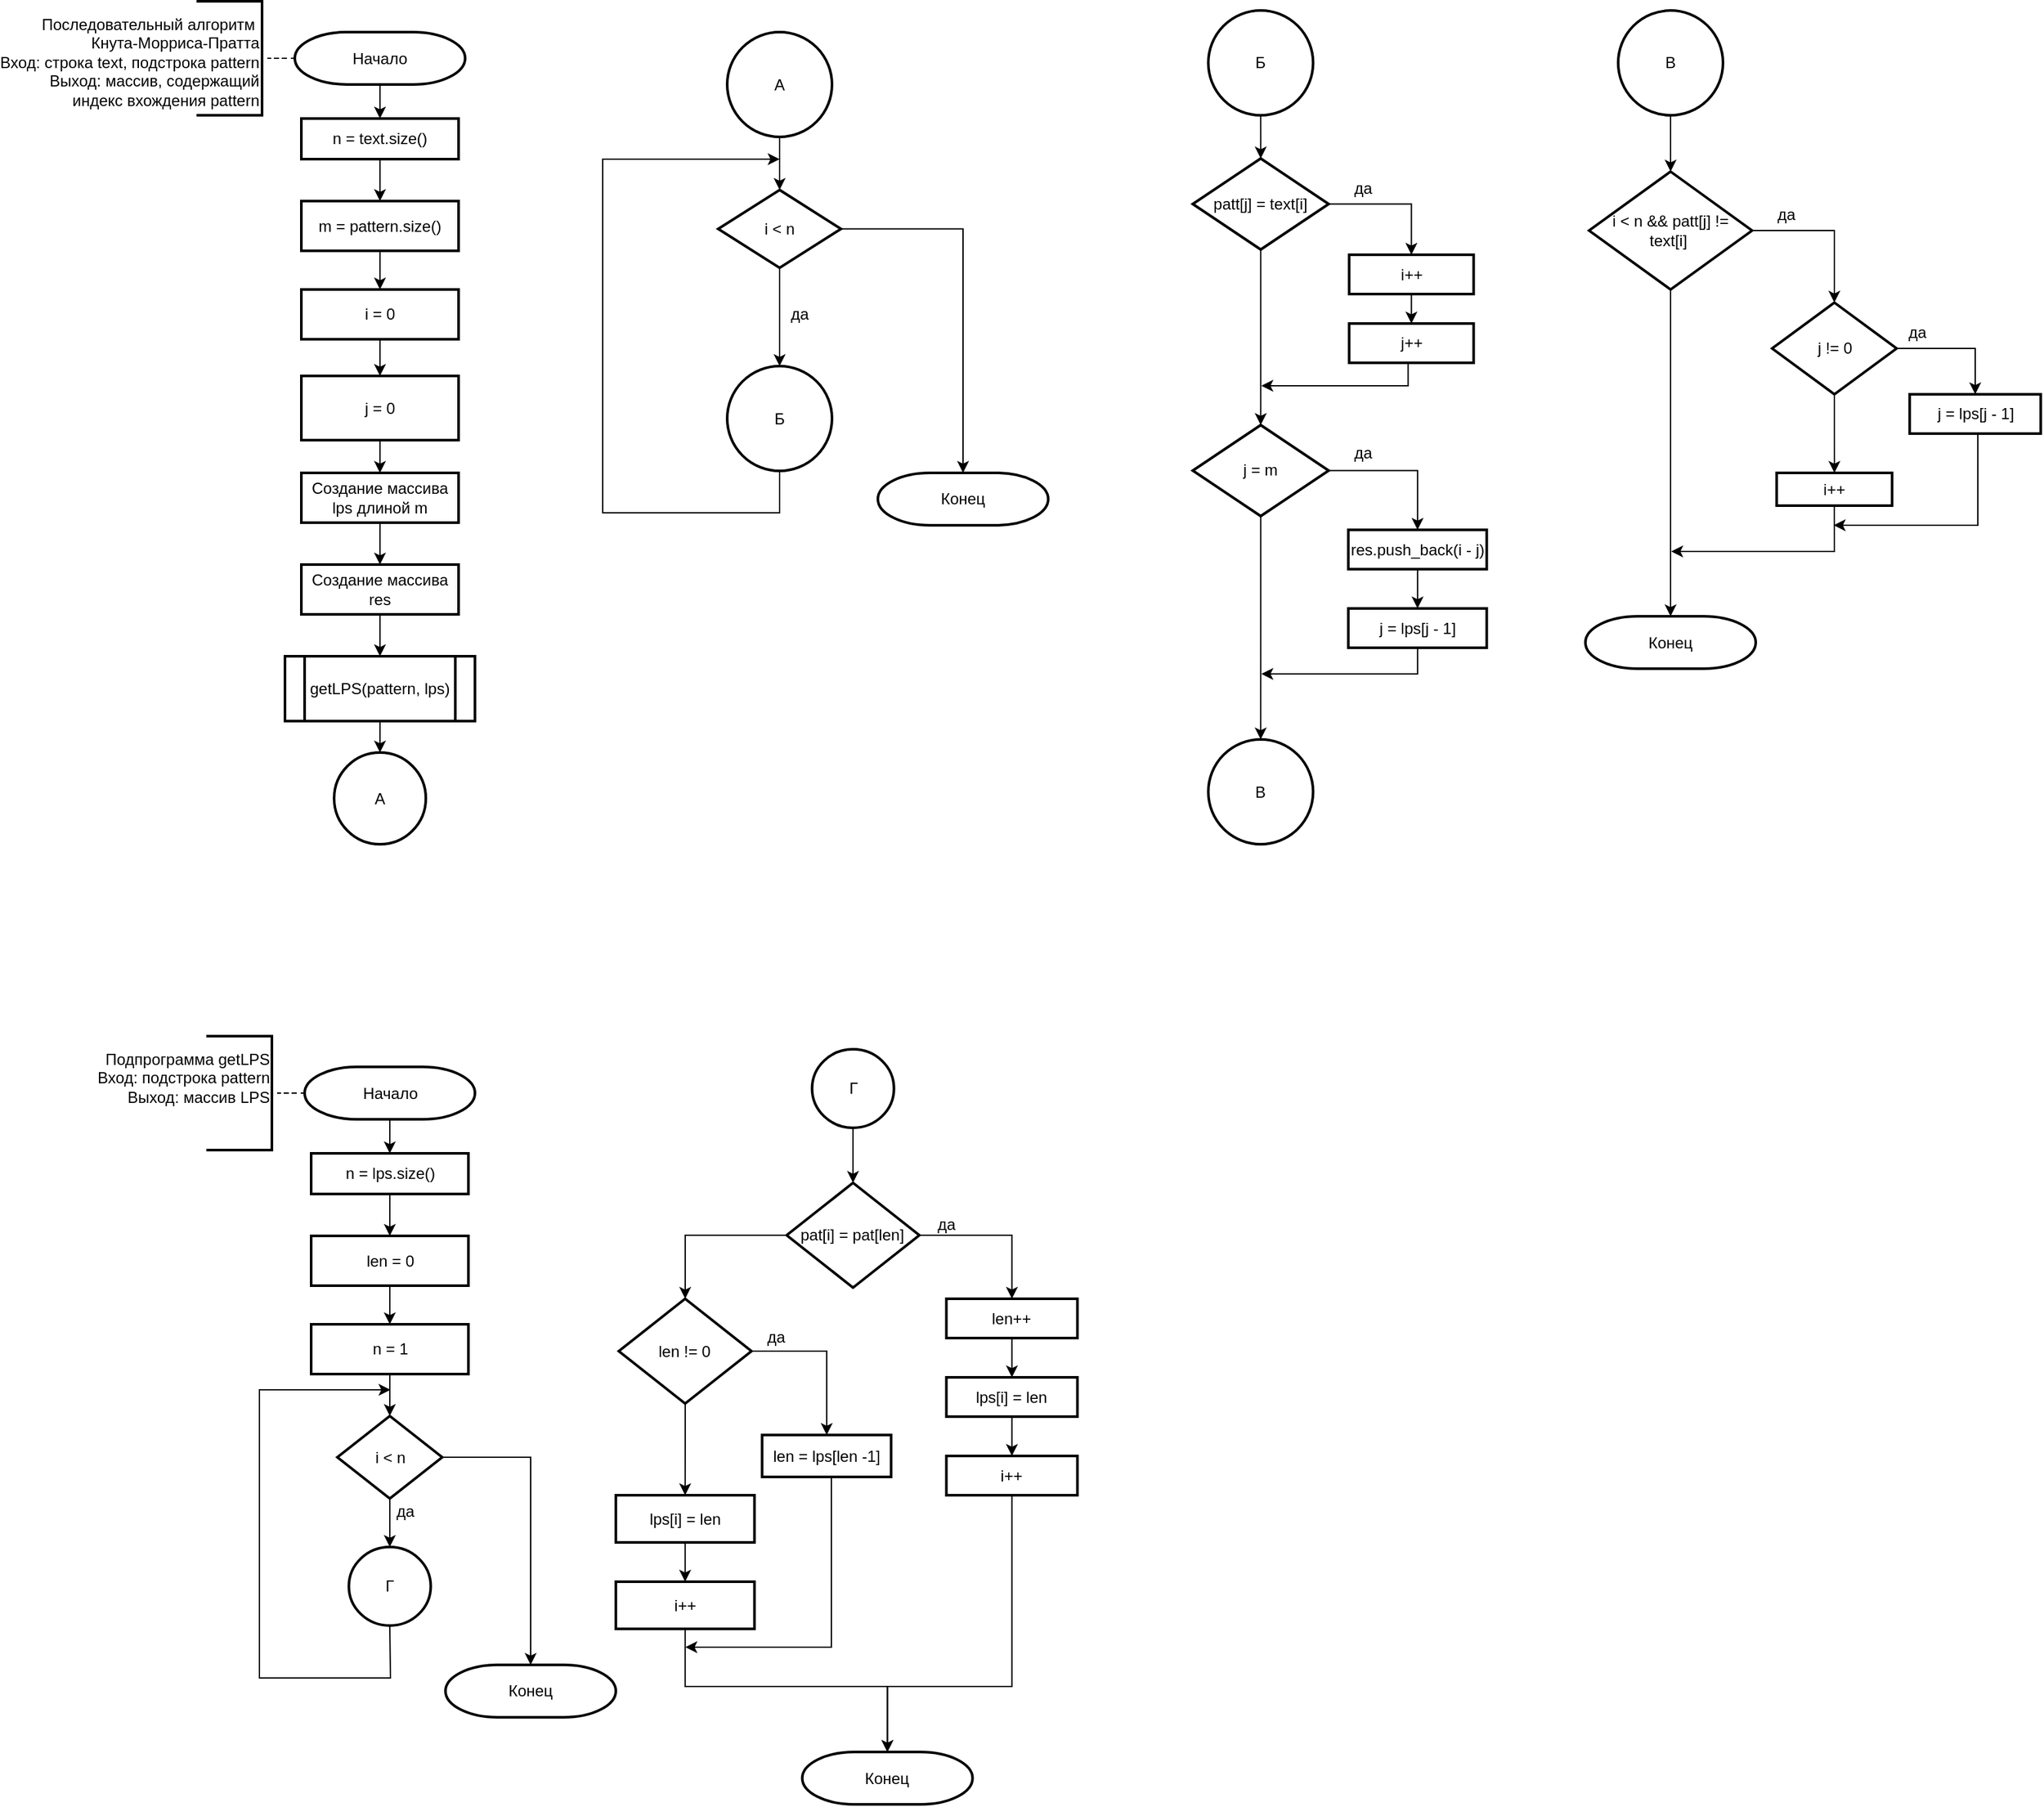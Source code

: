 <mxfile version="22.1.3" type="device" pages="2">
  <diagram name="последовательно" id="gHcLIb9Fl4VCIha9qU1x">
    <mxGraphModel dx="1179" dy="658" grid="1" gridSize="10" guides="1" tooltips="1" connect="1" arrows="1" fold="1" page="1" pageScale="1" pageWidth="4681" pageHeight="3300" math="0" shadow="0">
      <root>
        <mxCell id="0" />
        <mxCell id="1" parent="0" />
        <mxCell id="TSfXOMH-trx1GUIVZ2_e-1" style="edgeStyle=orthogonalEdgeStyle;rounded=0;orthogonalLoop=1;jettySize=auto;html=1;exitX=0;exitY=0.5;exitDx=0;exitDy=0;exitPerimeter=0;dashed=1;endArrow=none;endFill=0;" parent="1" source="TSfXOMH-trx1GUIVZ2_e-3" target="TSfXOMH-trx1GUIVZ2_e-6" edge="1">
          <mxGeometry relative="1" as="geometry" />
        </mxCell>
        <mxCell id="TSfXOMH-trx1GUIVZ2_e-2" style="edgeStyle=orthogonalEdgeStyle;rounded=0;orthogonalLoop=1;jettySize=auto;html=1;exitX=0.5;exitY=1;exitDx=0;exitDy=0;exitPerimeter=0;entryX=0.5;entryY=0;entryDx=0;entryDy=0;endArrow=classic;endFill=1;" parent="1" source="TSfXOMH-trx1GUIVZ2_e-3" target="TSfXOMH-trx1GUIVZ2_e-5" edge="1">
          <mxGeometry relative="1" as="geometry" />
        </mxCell>
        <mxCell id="TSfXOMH-trx1GUIVZ2_e-3" value="Начало" style="strokeWidth=2;html=1;shape=mxgraph.flowchart.terminator;whiteSpace=wrap;" parent="1" vertex="1">
          <mxGeometry x="365" y="233.5" width="130" height="40" as="geometry" />
        </mxCell>
        <mxCell id="TSfXOMH-trx1GUIVZ2_e-4" style="edgeStyle=orthogonalEdgeStyle;rounded=0;orthogonalLoop=1;jettySize=auto;html=1;" parent="1" source="TSfXOMH-trx1GUIVZ2_e-5" target="TSfXOMH-trx1GUIVZ2_e-27" edge="1">
          <mxGeometry relative="1" as="geometry" />
        </mxCell>
        <mxCell id="TSfXOMH-trx1GUIVZ2_e-5" value="n = text.size()" style="rounded=0;whiteSpace=wrap;html=1;strokeWidth=2;" parent="1" vertex="1">
          <mxGeometry x="370" y="299.5" width="120" height="31" as="geometry" />
        </mxCell>
        <mxCell id="TSfXOMH-trx1GUIVZ2_e-6" value="&lt;div style=&quot;text-align: right&quot;&gt;&lt;br&gt;&lt;/div&gt;" style="strokeWidth=2;html=1;shape=mxgraph.flowchart.annotation_1;align=left;pointerEvents=1;rotation=-180;" parent="1" vertex="1">
          <mxGeometry x="290" y="210" width="50" height="87" as="geometry" />
        </mxCell>
        <mxCell id="TSfXOMH-trx1GUIVZ2_e-7" value="&lt;div style=&quot;color: rgb(0, 0, 0); font-family: helvetica; font-size: 12px; font-style: normal; font-weight: 400; letter-spacing: normal; text-indent: 0px; text-transform: none; word-spacing: 0px;&quot;&gt;Последовательный алгоритм&amp;nbsp;&lt;/div&gt;&lt;div style=&quot;text-indent: 0px;&quot;&gt;&lt;font face=&quot;helvetica&quot;&gt;Кнута-Морриса-Пратта&lt;/font&gt;&lt;br&gt;&lt;/div&gt;&lt;div style=&quot;color: rgb(0, 0, 0); font-family: helvetica; font-size: 12px; font-style: normal; font-weight: 400; letter-spacing: normal; text-indent: 0px; text-transform: none; word-spacing: 0px;&quot;&gt;Вход: строка text, подстрока pattern&lt;/div&gt;&lt;div style=&quot;color: rgb(0, 0, 0); font-family: helvetica; font-size: 12px; font-style: normal; font-weight: 400; letter-spacing: normal; text-indent: 0px; text-transform: none; word-spacing: 0px;&quot;&gt;Выход: массив, содержащий индекс вхождения pattern&lt;/div&gt;" style="text;whiteSpace=wrap;html=1;align=right;" parent="1" vertex="1">
          <mxGeometry x="140" y="213.5" width="200" height="60" as="geometry" />
        </mxCell>
        <mxCell id="TSfXOMH-trx1GUIVZ2_e-8" value="" style="edgeStyle=orthogonalEdgeStyle;rounded=0;orthogonalLoop=1;jettySize=auto;html=1;entryX=0.5;entryY=0;entryDx=0;entryDy=0;" parent="1" source="TSfXOMH-trx1GUIVZ2_e-9" target="TSfXOMH-trx1GUIVZ2_e-33" edge="1">
          <mxGeometry relative="1" as="geometry">
            <mxPoint x="430" y="580.5" as="targetPoint" />
          </mxGeometry>
        </mxCell>
        <mxCell id="TSfXOMH-trx1GUIVZ2_e-9" value="j = 0" style="whiteSpace=wrap;html=1;rounded=0;strokeWidth=2;" parent="1" vertex="1">
          <mxGeometry x="370" y="496" width="120" height="49" as="geometry" />
        </mxCell>
        <mxCell id="TSfXOMH-trx1GUIVZ2_e-36" style="edgeStyle=orthogonalEdgeStyle;rounded=0;orthogonalLoop=1;jettySize=auto;html=1;entryX=0.5;entryY=0;entryDx=0;entryDy=0;" parent="1" source="TSfXOMH-trx1GUIVZ2_e-12" target="TSfXOMH-trx1GUIVZ2_e-35" edge="1">
          <mxGeometry relative="1" as="geometry" />
        </mxCell>
        <mxCell id="TSfXOMH-trx1GUIVZ2_e-12" value="A" style="ellipse;whiteSpace=wrap;html=1;rounded=0;strokeWidth=2;" parent="1" vertex="1">
          <mxGeometry x="695" y="233.5" width="80" height="80" as="geometry" />
        </mxCell>
        <mxCell id="TSfXOMH-trx1GUIVZ2_e-26" value="" style="edgeStyle=orthogonalEdgeStyle;rounded=0;orthogonalLoop=1;jettySize=auto;html=1;" parent="1" source="TSfXOMH-trx1GUIVZ2_e-27" target="TSfXOMH-trx1GUIVZ2_e-29" edge="1">
          <mxGeometry relative="1" as="geometry" />
        </mxCell>
        <mxCell id="TSfXOMH-trx1GUIVZ2_e-27" value="m = pattern.size()" style="whiteSpace=wrap;html=1;rounded=0;strokeWidth=2;" parent="1" vertex="1">
          <mxGeometry x="370" y="362.5" width="120" height="38" as="geometry" />
        </mxCell>
        <mxCell id="TSfXOMH-trx1GUIVZ2_e-28" style="edgeStyle=orthogonalEdgeStyle;rounded=0;orthogonalLoop=1;jettySize=auto;html=1;entryX=0.5;entryY=0;entryDx=0;entryDy=0;" parent="1" source="TSfXOMH-trx1GUIVZ2_e-29" target="TSfXOMH-trx1GUIVZ2_e-9" edge="1">
          <mxGeometry relative="1" as="geometry" />
        </mxCell>
        <mxCell id="TSfXOMH-trx1GUIVZ2_e-29" value="i = 0" style="whiteSpace=wrap;html=1;rounded=0;strokeWidth=2;" parent="1" vertex="1">
          <mxGeometry x="370" y="430" width="120" height="38" as="geometry" />
        </mxCell>
        <mxCell id="TSfXOMH-trx1GUIVZ2_e-63" style="edgeStyle=orthogonalEdgeStyle;rounded=0;orthogonalLoop=1;jettySize=auto;html=1;entryX=0.5;entryY=0;entryDx=0;entryDy=0;" parent="1" source="TSfXOMH-trx1GUIVZ2_e-33" target="TSfXOMH-trx1GUIVZ2_e-61" edge="1">
          <mxGeometry relative="1" as="geometry" />
        </mxCell>
        <mxCell id="TSfXOMH-trx1GUIVZ2_e-33" value="Создание массива lps длиной m" style="whiteSpace=wrap;html=1;rounded=0;strokeWidth=2;" parent="1" vertex="1">
          <mxGeometry x="370" y="570" width="120" height="38" as="geometry" />
        </mxCell>
        <mxCell id="TSfXOMH-trx1GUIVZ2_e-98" value="" style="edgeStyle=orthogonalEdgeStyle;rounded=0;orthogonalLoop=1;jettySize=auto;html=1;" parent="1" source="TSfXOMH-trx1GUIVZ2_e-34" target="TSfXOMH-trx1GUIVZ2_e-97" edge="1">
          <mxGeometry relative="1" as="geometry" />
        </mxCell>
        <mxCell id="TSfXOMH-trx1GUIVZ2_e-34" value="getLPS(pattern, lps)" style="shape=process;whiteSpace=wrap;html=1;backgroundOutline=1;strokeWidth=2;" parent="1" vertex="1">
          <mxGeometry x="357.5" y="710" width="145" height="49.5" as="geometry" />
        </mxCell>
        <mxCell id="TSfXOMH-trx1GUIVZ2_e-100" style="edgeStyle=orthogonalEdgeStyle;rounded=0;orthogonalLoop=1;jettySize=auto;html=1;entryX=0.5;entryY=0;entryDx=0;entryDy=0;" parent="1" source="TSfXOMH-trx1GUIVZ2_e-35" target="TSfXOMH-trx1GUIVZ2_e-99" edge="1">
          <mxGeometry relative="1" as="geometry" />
        </mxCell>
        <mxCell id="TSfXOMH-trx1GUIVZ2_e-35" value="i &amp;lt; n" style="rhombus;whiteSpace=wrap;html=1;strokeWidth=2;" parent="1" vertex="1">
          <mxGeometry x="688.13" y="354" width="93.75" height="59.5" as="geometry" />
        </mxCell>
        <mxCell id="TSfXOMH-trx1GUIVZ2_e-62" style="edgeStyle=orthogonalEdgeStyle;rounded=0;orthogonalLoop=1;jettySize=auto;html=1;entryX=0.5;entryY=0;entryDx=0;entryDy=0;" parent="1" source="TSfXOMH-trx1GUIVZ2_e-61" target="TSfXOMH-trx1GUIVZ2_e-34" edge="1">
          <mxGeometry relative="1" as="geometry" />
        </mxCell>
        <mxCell id="TSfXOMH-trx1GUIVZ2_e-61" value="Создание массива res" style="whiteSpace=wrap;html=1;rounded=0;strokeWidth=2;" parent="1" vertex="1">
          <mxGeometry x="370" y="640" width="120" height="38" as="geometry" />
        </mxCell>
        <mxCell id="TSfXOMH-trx1GUIVZ2_e-68" value="Конец" style="strokeWidth=2;html=1;shape=mxgraph.flowchart.terminator;whiteSpace=wrap;" parent="1" vertex="1">
          <mxGeometry x="810.0" y="570" width="130" height="40" as="geometry" />
        </mxCell>
        <mxCell id="TSfXOMH-trx1GUIVZ2_e-73" value="" style="edgeStyle=orthogonalEdgeStyle;rounded=0;orthogonalLoop=1;jettySize=auto;html=1;" parent="1" source="TSfXOMH-trx1GUIVZ2_e-75" target="TSfXOMH-trx1GUIVZ2_e-77" edge="1">
          <mxGeometry relative="1" as="geometry" />
        </mxCell>
        <mxCell id="TSfXOMH-trx1GUIVZ2_e-74" value="" style="edgeStyle=orthogonalEdgeStyle;rounded=0;orthogonalLoop=1;jettySize=auto;html=1;" parent="1" source="TSfXOMH-trx1GUIVZ2_e-75" target="TSfXOMH-trx1GUIVZ2_e-82" edge="1">
          <mxGeometry relative="1" as="geometry" />
        </mxCell>
        <mxCell id="TSfXOMH-trx1GUIVZ2_e-75" value="patt[j] = text[i]" style="rhombus;whiteSpace=wrap;html=1;strokeWidth=2;" parent="1" vertex="1">
          <mxGeometry x="1050.32" y="330" width="103.75" height="69.5" as="geometry" />
        </mxCell>
        <mxCell id="TSfXOMH-trx1GUIVZ2_e-76" value="" style="edgeStyle=orthogonalEdgeStyle;rounded=0;orthogonalLoop=1;jettySize=auto;html=1;" parent="1" source="TSfXOMH-trx1GUIVZ2_e-77" target="TSfXOMH-trx1GUIVZ2_e-79" edge="1">
          <mxGeometry relative="1" as="geometry" />
        </mxCell>
        <mxCell id="TSfXOMH-trx1GUIVZ2_e-77" value="i++" style="whiteSpace=wrap;html=1;strokeWidth=2;" parent="1" vertex="1">
          <mxGeometry x="1169.7" y="403.5" width="95" height="30" as="geometry" />
        </mxCell>
        <mxCell id="TSfXOMH-trx1GUIVZ2_e-78" style="edgeStyle=orthogonalEdgeStyle;rounded=0;orthogonalLoop=1;jettySize=auto;html=1;" parent="1" edge="1">
          <mxGeometry relative="1" as="geometry">
            <mxPoint x="1225.19" y="486" as="sourcePoint" />
            <mxPoint x="1102.69" y="503.5" as="targetPoint" />
            <Array as="points">
              <mxPoint x="1214.69" y="486.5" />
              <mxPoint x="1214.69" y="503.5" />
            </Array>
          </mxGeometry>
        </mxCell>
        <mxCell id="TSfXOMH-trx1GUIVZ2_e-79" value="j++" style="whiteSpace=wrap;html=1;strokeWidth=2;" parent="1" vertex="1">
          <mxGeometry x="1169.7" y="456" width="95" height="30" as="geometry" />
        </mxCell>
        <mxCell id="TSfXOMH-trx1GUIVZ2_e-80" value="" style="edgeStyle=orthogonalEdgeStyle;rounded=0;orthogonalLoop=1;jettySize=auto;html=1;" parent="1" source="TSfXOMH-trx1GUIVZ2_e-82" target="TSfXOMH-trx1GUIVZ2_e-84" edge="1">
          <mxGeometry relative="1" as="geometry" />
        </mxCell>
        <mxCell id="TSfXOMH-trx1GUIVZ2_e-81" style="edgeStyle=orthogonalEdgeStyle;rounded=0;orthogonalLoop=1;jettySize=auto;html=1;entryX=0.5;entryY=0;entryDx=0;entryDy=0;" parent="1" source="TSfXOMH-trx1GUIVZ2_e-82" target="TSfXOMH-trx1GUIVZ2_e-118" edge="1">
          <mxGeometry relative="1" as="geometry">
            <mxPoint x="1102.185" y="753.5" as="targetPoint" />
          </mxGeometry>
        </mxCell>
        <mxCell id="TSfXOMH-trx1GUIVZ2_e-82" value="j = m" style="rhombus;whiteSpace=wrap;html=1;strokeWidth=2;" parent="1" vertex="1">
          <mxGeometry x="1050.32" y="533.5" width="103.75" height="69.5" as="geometry" />
        </mxCell>
        <mxCell id="TSfXOMH-trx1GUIVZ2_e-83" value="" style="edgeStyle=orthogonalEdgeStyle;rounded=0;orthogonalLoop=1;jettySize=auto;html=1;" parent="1" source="TSfXOMH-trx1GUIVZ2_e-84" target="TSfXOMH-trx1GUIVZ2_e-86" edge="1">
          <mxGeometry relative="1" as="geometry" />
        </mxCell>
        <mxCell id="TSfXOMH-trx1GUIVZ2_e-84" value="res.push_back(i - j)" style="whiteSpace=wrap;html=1;strokeWidth=2;" parent="1" vertex="1">
          <mxGeometry x="1169.07" y="613.5" width="105.62" height="30" as="geometry" />
        </mxCell>
        <mxCell id="TSfXOMH-trx1GUIVZ2_e-85" style="edgeStyle=orthogonalEdgeStyle;rounded=0;orthogonalLoop=1;jettySize=auto;html=1;" parent="1" source="TSfXOMH-trx1GUIVZ2_e-86" edge="1">
          <mxGeometry relative="1" as="geometry">
            <mxPoint x="1102.69" y="723.5" as="targetPoint" />
            <Array as="points">
              <mxPoint x="1221.69" y="723.5" />
              <mxPoint x="1102.69" y="723.5" />
            </Array>
          </mxGeometry>
        </mxCell>
        <mxCell id="TSfXOMH-trx1GUIVZ2_e-86" value="j = lps[j - 1]" style="whiteSpace=wrap;html=1;strokeWidth=2;" parent="1" vertex="1">
          <mxGeometry x="1169.07" y="673.5" width="105.62" height="30" as="geometry" />
        </mxCell>
        <mxCell id="TSfXOMH-trx1GUIVZ2_e-97" value="A" style="ellipse;whiteSpace=wrap;html=1;strokeWidth=2;" parent="1" vertex="1">
          <mxGeometry x="395" y="783.5" width="70" height="70" as="geometry" />
        </mxCell>
        <mxCell id="TSfXOMH-trx1GUIVZ2_e-99" value="Б" style="ellipse;whiteSpace=wrap;html=1;rounded=0;strokeWidth=2;" parent="1" vertex="1">
          <mxGeometry x="695" y="488.5" width="80" height="80" as="geometry" />
        </mxCell>
        <mxCell id="TSfXOMH-trx1GUIVZ2_e-102" value="" style="endArrow=classic;html=1;rounded=0;exitX=0.5;exitY=1;exitDx=0;exitDy=0;" parent="1" edge="1">
          <mxGeometry width="50" height="50" relative="1" as="geometry">
            <mxPoint x="735" y="569" as="sourcePoint" />
            <mxPoint x="735" y="330.5" as="targetPoint" />
            <Array as="points">
              <mxPoint x="735" y="600.5" />
              <mxPoint x="600" y="600.5" />
              <mxPoint x="600" y="470.5" />
              <mxPoint x="600" y="330.5" />
            </Array>
          </mxGeometry>
        </mxCell>
        <mxCell id="TSfXOMH-trx1GUIVZ2_e-103" value="да" style="text;html=1;align=center;verticalAlign=middle;resizable=0;points=[];autosize=1;strokeColor=none;fillColor=none;" parent="1" vertex="1">
          <mxGeometry x="730" y="434" width="40" height="30" as="geometry" />
        </mxCell>
        <mxCell id="TSfXOMH-trx1GUIVZ2_e-106" style="edgeStyle=orthogonalEdgeStyle;rounded=0;orthogonalLoop=1;jettySize=auto;html=1;entryX=0.5;entryY=0;entryDx=0;entryDy=0;entryPerimeter=0;" parent="1" source="TSfXOMH-trx1GUIVZ2_e-35" target="TSfXOMH-trx1GUIVZ2_e-68" edge="1">
          <mxGeometry relative="1" as="geometry" />
        </mxCell>
        <mxCell id="TSfXOMH-trx1GUIVZ2_e-108" style="edgeStyle=orthogonalEdgeStyle;rounded=0;orthogonalLoop=1;jettySize=auto;html=1;entryX=0.5;entryY=0;entryDx=0;entryDy=0;" parent="1" source="TSfXOMH-trx1GUIVZ2_e-107" target="TSfXOMH-trx1GUIVZ2_e-75" edge="1">
          <mxGeometry relative="1" as="geometry" />
        </mxCell>
        <mxCell id="TSfXOMH-trx1GUIVZ2_e-107" value="Б" style="ellipse;whiteSpace=wrap;html=1;rounded=0;strokeWidth=2;" parent="1" vertex="1">
          <mxGeometry x="1062.18" y="217" width="80" height="80" as="geometry" />
        </mxCell>
        <mxCell id="TSfXOMH-trx1GUIVZ2_e-109" value="" style="edgeStyle=orthogonalEdgeStyle;rounded=0;orthogonalLoop=1;jettySize=auto;html=1;" parent="1" source="TSfXOMH-trx1GUIVZ2_e-110" target="TSfXOMH-trx1GUIVZ2_e-113" edge="1">
          <mxGeometry relative="1" as="geometry" />
        </mxCell>
        <mxCell id="TSfXOMH-trx1GUIVZ2_e-110" value="i &amp;lt; n &amp;amp;&amp;amp; patt[j] != text[i]&amp;nbsp;" style="rhombus;whiteSpace=wrap;html=1;strokeWidth=2;" parent="1" vertex="1">
          <mxGeometry x="1352.82" y="340" width="124.37" height="90" as="geometry" />
        </mxCell>
        <mxCell id="TSfXOMH-trx1GUIVZ2_e-111" value="" style="edgeStyle=orthogonalEdgeStyle;rounded=0;orthogonalLoop=1;jettySize=auto;html=1;" parent="1" source="TSfXOMH-trx1GUIVZ2_e-113" target="TSfXOMH-trx1GUIVZ2_e-116" edge="1">
          <mxGeometry relative="1" as="geometry" />
        </mxCell>
        <mxCell id="TSfXOMH-trx1GUIVZ2_e-112" style="edgeStyle=orthogonalEdgeStyle;rounded=0;orthogonalLoop=1;jettySize=auto;html=1;entryX=0.5;entryY=0;entryDx=0;entryDy=0;" parent="1" source="TSfXOMH-trx1GUIVZ2_e-113" target="TSfXOMH-trx1GUIVZ2_e-115" edge="1">
          <mxGeometry relative="1" as="geometry" />
        </mxCell>
        <mxCell id="TSfXOMH-trx1GUIVZ2_e-113" value="j != 0" style="rhombus;whiteSpace=wrap;html=1;strokeWidth=2;" parent="1" vertex="1">
          <mxGeometry x="1492.52" y="440" width="94.99" height="70" as="geometry" />
        </mxCell>
        <mxCell id="TSfXOMH-trx1GUIVZ2_e-114" style="edgeStyle=orthogonalEdgeStyle;rounded=0;orthogonalLoop=1;jettySize=auto;html=1;" parent="1" edge="1">
          <mxGeometry relative="1" as="geometry">
            <mxPoint x="1539.51" y="610" as="targetPoint" />
            <mxPoint x="1649.51" y="530" as="sourcePoint" />
            <Array as="points">
              <mxPoint x="1649.51" y="610" />
            </Array>
          </mxGeometry>
        </mxCell>
        <mxCell id="TSfXOMH-trx1GUIVZ2_e-115" value="j = lps[j - 1]" style="whiteSpace=wrap;html=1;strokeWidth=2;" parent="1" vertex="1">
          <mxGeometry x="1597.51" y="510" width="100" height="30" as="geometry" />
        </mxCell>
        <mxCell id="TSfXOMH-trx1GUIVZ2_e-116" value="i++" style="whiteSpace=wrap;html=1;strokeWidth=2;" parent="1" vertex="1">
          <mxGeometry x="1495.95" y="570" width="88.13" height="25" as="geometry" />
        </mxCell>
        <mxCell id="TSfXOMH-trx1GUIVZ2_e-117" style="edgeStyle=orthogonalEdgeStyle;rounded=0;orthogonalLoop=1;jettySize=auto;html=1;" parent="1" edge="1">
          <mxGeometry relative="1" as="geometry">
            <mxPoint x="1539.95" y="595" as="sourcePoint" />
            <mxPoint x="1415.51" y="630" as="targetPoint" />
            <Array as="points">
              <mxPoint x="1539.51" y="630" />
              <mxPoint x="1415.51" y="630" />
            </Array>
          </mxGeometry>
        </mxCell>
        <mxCell id="TSfXOMH-trx1GUIVZ2_e-118" value="В" style="ellipse;whiteSpace=wrap;html=1;aspect=fixed;strokeWidth=2;" parent="1" vertex="1">
          <mxGeometry x="1062.18" y="773.5" width="80" height="80" as="geometry" />
        </mxCell>
        <mxCell id="TSfXOMH-trx1GUIVZ2_e-121" style="edgeStyle=orthogonalEdgeStyle;rounded=0;orthogonalLoop=1;jettySize=auto;html=1;entryX=0.5;entryY=0;entryDx=0;entryDy=0;" parent="1" source="TSfXOMH-trx1GUIVZ2_e-119" target="TSfXOMH-trx1GUIVZ2_e-110" edge="1">
          <mxGeometry relative="1" as="geometry" />
        </mxCell>
        <mxCell id="TSfXOMH-trx1GUIVZ2_e-119" value="В" style="ellipse;whiteSpace=wrap;html=1;aspect=fixed;strokeWidth=2;" parent="1" vertex="1">
          <mxGeometry x="1375" y="217" width="80" height="80" as="geometry" />
        </mxCell>
        <mxCell id="TSfXOMH-trx1GUIVZ2_e-122" value="Конец" style="strokeWidth=2;html=1;shape=mxgraph.flowchart.terminator;whiteSpace=wrap;" parent="1" vertex="1">
          <mxGeometry x="1350" y="679.5" width="130" height="40" as="geometry" />
        </mxCell>
        <mxCell id="TSfXOMH-trx1GUIVZ2_e-123" style="edgeStyle=orthogonalEdgeStyle;rounded=0;orthogonalLoop=1;jettySize=auto;html=1;entryX=0.5;entryY=0;entryDx=0;entryDy=0;entryPerimeter=0;" parent="1" source="TSfXOMH-trx1GUIVZ2_e-110" target="TSfXOMH-trx1GUIVZ2_e-122" edge="1">
          <mxGeometry relative="1" as="geometry" />
        </mxCell>
        <mxCell id="TSfXOMH-trx1GUIVZ2_e-124" value="да" style="text;html=1;align=center;verticalAlign=middle;resizable=0;points=[];autosize=1;strokeColor=none;fillColor=none;" parent="1" vertex="1">
          <mxGeometry x="1160" y="338" width="40" height="30" as="geometry" />
        </mxCell>
        <mxCell id="TSfXOMH-trx1GUIVZ2_e-125" value="да" style="text;html=1;align=center;verticalAlign=middle;resizable=0;points=[];autosize=1;strokeColor=none;fillColor=none;" parent="1" vertex="1">
          <mxGeometry x="1160" y="540" width="40" height="30" as="geometry" />
        </mxCell>
        <mxCell id="TSfXOMH-trx1GUIVZ2_e-126" value="да" style="text;html=1;align=center;verticalAlign=middle;resizable=0;points=[];autosize=1;strokeColor=none;fillColor=none;" parent="1" vertex="1">
          <mxGeometry x="1482.82" y="358" width="40" height="30" as="geometry" />
        </mxCell>
        <mxCell id="TSfXOMH-trx1GUIVZ2_e-127" value="да" style="text;html=1;align=center;verticalAlign=middle;resizable=0;points=[];autosize=1;strokeColor=none;fillColor=none;" parent="1" vertex="1">
          <mxGeometry x="1582.82" y="448" width="40" height="30" as="geometry" />
        </mxCell>
        <mxCell id="vDQtB7oy3th7_IZDmIDi-1" style="edgeStyle=orthogonalEdgeStyle;rounded=0;orthogonalLoop=1;jettySize=auto;html=1;exitX=0;exitY=0.5;exitDx=0;exitDy=0;exitPerimeter=0;dashed=1;endArrow=none;endFill=0;" edge="1" parent="1" source="vDQtB7oy3th7_IZDmIDi-3" target="vDQtB7oy3th7_IZDmIDi-6">
          <mxGeometry relative="1" as="geometry" />
        </mxCell>
        <mxCell id="vDQtB7oy3th7_IZDmIDi-2" style="edgeStyle=orthogonalEdgeStyle;rounded=0;orthogonalLoop=1;jettySize=auto;html=1;exitX=0.5;exitY=1;exitDx=0;exitDy=0;exitPerimeter=0;entryX=0.5;entryY=0;entryDx=0;entryDy=0;endArrow=classic;endFill=1;" edge="1" parent="1" source="vDQtB7oy3th7_IZDmIDi-3" target="vDQtB7oy3th7_IZDmIDi-5">
          <mxGeometry relative="1" as="geometry" />
        </mxCell>
        <mxCell id="vDQtB7oy3th7_IZDmIDi-3" value="Начало" style="strokeWidth=2;html=1;shape=mxgraph.flowchart.terminator;whiteSpace=wrap;" vertex="1" parent="1">
          <mxGeometry x="372.5" y="1023.5" width="130" height="40" as="geometry" />
        </mxCell>
        <mxCell id="vDQtB7oy3th7_IZDmIDi-4" style="edgeStyle=orthogonalEdgeStyle;rounded=0;orthogonalLoop=1;jettySize=auto;html=1;" edge="1" parent="1" source="vDQtB7oy3th7_IZDmIDi-5" target="vDQtB7oy3th7_IZDmIDi-8">
          <mxGeometry relative="1" as="geometry" />
        </mxCell>
        <mxCell id="vDQtB7oy3th7_IZDmIDi-5" value="n = lps.size()" style="rounded=0;whiteSpace=wrap;html=1;strokeWidth=2;" vertex="1" parent="1">
          <mxGeometry x="377.5" y="1089.5" width="120" height="31" as="geometry" />
        </mxCell>
        <mxCell id="vDQtB7oy3th7_IZDmIDi-6" value="&lt;div style=&quot;text-align: right&quot;&gt;&lt;br&gt;&lt;/div&gt;" style="strokeWidth=2;html=1;shape=mxgraph.flowchart.annotation_1;align=left;pointerEvents=1;rotation=-180;" vertex="1" parent="1">
          <mxGeometry x="297.5" y="1000" width="50" height="87" as="geometry" />
        </mxCell>
        <mxCell id="vDQtB7oy3th7_IZDmIDi-7" value="&lt;div style=&quot;color: rgb(0, 0, 0); font-family: helvetica; font-size: 12px; font-style: normal; font-weight: 400; letter-spacing: normal; text-indent: 0px; text-transform: none; word-spacing: 0px;&quot;&gt;Подпрограмма getLPS&lt;/div&gt;&lt;div style=&quot;color: rgb(0, 0, 0); font-family: helvetica; font-size: 12px; font-style: normal; font-weight: 400; letter-spacing: normal; text-indent: 0px; text-transform: none; word-spacing: 0px;&quot;&gt;Вход: подстрока pattern&lt;/div&gt;&lt;div style=&quot;color: rgb(0, 0, 0); font-family: helvetica; font-size: 12px; font-style: normal; font-weight: 400; letter-spacing: normal; text-indent: 0px; text-transform: none; word-spacing: 0px;&quot;&gt;Выход: массив LPS&lt;/div&gt;" style="text;whiteSpace=wrap;html=1;align=right;" vertex="1" parent="1">
          <mxGeometry x="140" y="1003.5" width="207.5" height="60" as="geometry" />
        </mxCell>
        <mxCell id="vDQtB7oy3th7_IZDmIDi-10" value="" style="edgeStyle=orthogonalEdgeStyle;rounded=0;orthogonalLoop=1;jettySize=auto;html=1;" edge="1" parent="1" source="vDQtB7oy3th7_IZDmIDi-8" target="vDQtB7oy3th7_IZDmIDi-9">
          <mxGeometry relative="1" as="geometry" />
        </mxCell>
        <mxCell id="vDQtB7oy3th7_IZDmIDi-8" value="len = 0" style="whiteSpace=wrap;html=1;rounded=0;strokeWidth=2;" vertex="1" parent="1">
          <mxGeometry x="377.5" y="1152.5" width="120" height="38" as="geometry" />
        </mxCell>
        <mxCell id="vDQtB7oy3th7_IZDmIDi-12" value="" style="edgeStyle=orthogonalEdgeStyle;rounded=0;orthogonalLoop=1;jettySize=auto;html=1;" edge="1" parent="1" source="vDQtB7oy3th7_IZDmIDi-9" target="vDQtB7oy3th7_IZDmIDi-11">
          <mxGeometry relative="1" as="geometry" />
        </mxCell>
        <mxCell id="vDQtB7oy3th7_IZDmIDi-9" value="n = 1" style="whiteSpace=wrap;html=1;rounded=0;strokeWidth=2;" vertex="1" parent="1">
          <mxGeometry x="377.5" y="1220" width="120" height="38" as="geometry" />
        </mxCell>
        <mxCell id="vDQtB7oy3th7_IZDmIDi-14" value="" style="edgeStyle=orthogonalEdgeStyle;rounded=0;orthogonalLoop=1;jettySize=auto;html=1;" edge="1" parent="1" source="vDQtB7oy3th7_IZDmIDi-11" target="vDQtB7oy3th7_IZDmIDi-13">
          <mxGeometry relative="1" as="geometry" />
        </mxCell>
        <mxCell id="vDQtB7oy3th7_IZDmIDi-17" style="edgeStyle=orthogonalEdgeStyle;rounded=0;orthogonalLoop=1;jettySize=auto;html=1;entryX=0.5;entryY=0;entryDx=0;entryDy=0;entryPerimeter=0;" edge="1" parent="1" source="vDQtB7oy3th7_IZDmIDi-11" target="vDQtB7oy3th7_IZDmIDi-18">
          <mxGeometry relative="1" as="geometry">
            <mxPoint x="540.0" y="1470" as="targetPoint" />
          </mxGeometry>
        </mxCell>
        <mxCell id="vDQtB7oy3th7_IZDmIDi-11" value="i &amp;lt; n" style="rhombus;whiteSpace=wrap;html=1;rounded=0;strokeWidth=2;" vertex="1" parent="1">
          <mxGeometry x="397.5" y="1290" width="80" height="63" as="geometry" />
        </mxCell>
        <mxCell id="vDQtB7oy3th7_IZDmIDi-13" value="Г" style="ellipse;whiteSpace=wrap;html=1;rounded=0;strokeWidth=2;" vertex="1" parent="1">
          <mxGeometry x="406.25" y="1390" width="62.5" height="60" as="geometry" />
        </mxCell>
        <mxCell id="vDQtB7oy3th7_IZDmIDi-15" value="" style="endArrow=classic;html=1;rounded=0;exitX=0.5;exitY=1;exitDx=0;exitDy=0;" edge="1" parent="1" source="vDQtB7oy3th7_IZDmIDi-13">
          <mxGeometry width="50" height="50" relative="1" as="geometry">
            <mxPoint x="434.5" y="1440.0" as="sourcePoint" />
            <mxPoint x="438" y="1270" as="targetPoint" />
            <Array as="points">
              <mxPoint x="438" y="1490" />
              <mxPoint x="338" y="1490" />
              <mxPoint x="338" y="1270" />
            </Array>
          </mxGeometry>
        </mxCell>
        <mxCell id="vDQtB7oy3th7_IZDmIDi-16" value="да" style="text;html=1;align=center;verticalAlign=middle;resizable=0;points=[];autosize=1;strokeColor=none;fillColor=none;" vertex="1" parent="1">
          <mxGeometry x="428.75" y="1348" width="40" height="30" as="geometry" />
        </mxCell>
        <mxCell id="vDQtB7oy3th7_IZDmIDi-18" value="Конец" style="strokeWidth=2;html=1;shape=mxgraph.flowchart.terminator;whiteSpace=wrap;" vertex="1" parent="1">
          <mxGeometry x="480.0" y="1480" width="130" height="40" as="geometry" />
        </mxCell>
        <mxCell id="vDQtB7oy3th7_IZDmIDi-21" value="" style="edgeStyle=orthogonalEdgeStyle;rounded=0;orthogonalLoop=1;jettySize=auto;html=1;" edge="1" parent="1" source="vDQtB7oy3th7_IZDmIDi-19" target="vDQtB7oy3th7_IZDmIDi-20">
          <mxGeometry relative="1" as="geometry" />
        </mxCell>
        <mxCell id="vDQtB7oy3th7_IZDmIDi-19" value="Г" style="ellipse;whiteSpace=wrap;html=1;rounded=0;strokeWidth=2;" vertex="1" parent="1">
          <mxGeometry x="759.78" y="1010" width="62.5" height="60" as="geometry" />
        </mxCell>
        <mxCell id="vDQtB7oy3th7_IZDmIDi-23" value="" style="edgeStyle=orthogonalEdgeStyle;rounded=0;orthogonalLoop=1;jettySize=auto;html=1;" edge="1" parent="1" source="vDQtB7oy3th7_IZDmIDi-20" target="vDQtB7oy3th7_IZDmIDi-22">
          <mxGeometry relative="1" as="geometry" />
        </mxCell>
        <mxCell id="vDQtB7oy3th7_IZDmIDi-36" value="" style="edgeStyle=orthogonalEdgeStyle;rounded=0;orthogonalLoop=1;jettySize=auto;html=1;" edge="1" parent="1" source="vDQtB7oy3th7_IZDmIDi-20" target="vDQtB7oy3th7_IZDmIDi-35">
          <mxGeometry relative="1" as="geometry" />
        </mxCell>
        <mxCell id="vDQtB7oy3th7_IZDmIDi-20" value="pat[i] = pat[len]" style="rhombus;whiteSpace=wrap;html=1;rounded=0;strokeWidth=2;" vertex="1" parent="1">
          <mxGeometry x="740.41" y="1112" width="101.25" height="80" as="geometry" />
        </mxCell>
        <mxCell id="vDQtB7oy3th7_IZDmIDi-25" value="" style="edgeStyle=orthogonalEdgeStyle;rounded=0;orthogonalLoop=1;jettySize=auto;html=1;" edge="1" parent="1" source="vDQtB7oy3th7_IZDmIDi-22" target="vDQtB7oy3th7_IZDmIDi-24">
          <mxGeometry relative="1" as="geometry" />
        </mxCell>
        <mxCell id="vDQtB7oy3th7_IZDmIDi-22" value="len++" style="whiteSpace=wrap;html=1;rounded=0;strokeWidth=2;" vertex="1" parent="1">
          <mxGeometry x="862.28" y="1200.5" width="100.01" height="30" as="geometry" />
        </mxCell>
        <mxCell id="vDQtB7oy3th7_IZDmIDi-31" value="" style="edgeStyle=orthogonalEdgeStyle;rounded=0;orthogonalLoop=1;jettySize=auto;html=1;" edge="1" parent="1" source="vDQtB7oy3th7_IZDmIDi-24" target="vDQtB7oy3th7_IZDmIDi-30">
          <mxGeometry relative="1" as="geometry" />
        </mxCell>
        <mxCell id="vDQtB7oy3th7_IZDmIDi-24" value="lps[i] = len" style="whiteSpace=wrap;html=1;rounded=0;strokeWidth=2;" vertex="1" parent="1">
          <mxGeometry x="862.28" y="1260.5" width="100.01" height="30" as="geometry" />
        </mxCell>
        <mxCell id="vDQtB7oy3th7_IZDmIDi-30" value="i++" style="whiteSpace=wrap;html=1;rounded=0;strokeWidth=2;" vertex="1" parent="1">
          <mxGeometry x="862.28" y="1320.5" width="100.01" height="30" as="geometry" />
        </mxCell>
        <mxCell id="vDQtB7oy3th7_IZDmIDi-32" value="да" style="text;html=1;align=center;verticalAlign=middle;resizable=0;points=[];autosize=1;strokeColor=none;fillColor=none;" vertex="1" parent="1">
          <mxGeometry x="842.28" y="1128.5" width="40" height="30" as="geometry" />
        </mxCell>
        <mxCell id="vDQtB7oy3th7_IZDmIDi-38" value="" style="edgeStyle=orthogonalEdgeStyle;rounded=0;orthogonalLoop=1;jettySize=auto;html=1;" edge="1" parent="1" source="vDQtB7oy3th7_IZDmIDi-35" target="vDQtB7oy3th7_IZDmIDi-37">
          <mxGeometry relative="1" as="geometry" />
        </mxCell>
        <mxCell id="vDQtB7oy3th7_IZDmIDi-42" value="" style="edgeStyle=orthogonalEdgeStyle;rounded=0;orthogonalLoop=1;jettySize=auto;html=1;" edge="1" parent="1" source="vDQtB7oy3th7_IZDmIDi-35" target="vDQtB7oy3th7_IZDmIDi-41">
          <mxGeometry relative="1" as="geometry" />
        </mxCell>
        <mxCell id="vDQtB7oy3th7_IZDmIDi-35" value="len != 0" style="rhombus;whiteSpace=wrap;html=1;rounded=0;strokeWidth=2;" vertex="1" parent="1">
          <mxGeometry x="612.28" y="1200.5" width="101.25" height="80" as="geometry" />
        </mxCell>
        <mxCell id="vDQtB7oy3th7_IZDmIDi-48" style="edgeStyle=orthogonalEdgeStyle;rounded=0;orthogonalLoop=1;jettySize=auto;html=1;" edge="1" parent="1">
          <mxGeometry relative="1" as="geometry">
            <mxPoint x="663.11" y="1466.5" as="targetPoint" />
            <mxPoint x="774.49" y="1336.5" as="sourcePoint" />
            <Array as="points">
              <mxPoint x="774.49" y="1466.5" />
            </Array>
          </mxGeometry>
        </mxCell>
        <mxCell id="vDQtB7oy3th7_IZDmIDi-37" value="len = lps[len -1]" style="whiteSpace=wrap;html=1;rounded=0;strokeWidth=2;" vertex="1" parent="1">
          <mxGeometry x="721.67" y="1304.5" width="98.45" height="32" as="geometry" />
        </mxCell>
        <mxCell id="vDQtB7oy3th7_IZDmIDi-44" value="" style="edgeStyle=orthogonalEdgeStyle;rounded=0;orthogonalLoop=1;jettySize=auto;html=1;" edge="1" parent="1" source="vDQtB7oy3th7_IZDmIDi-41" target="vDQtB7oy3th7_IZDmIDi-43">
          <mxGeometry relative="1" as="geometry" />
        </mxCell>
        <mxCell id="vDQtB7oy3th7_IZDmIDi-41" value="lps[i] = len" style="whiteSpace=wrap;html=1;rounded=0;strokeWidth=2;" vertex="1" parent="1">
          <mxGeometry x="610.0" y="1350.5" width="105.81" height="36" as="geometry" />
        </mxCell>
        <mxCell id="vDQtB7oy3th7_IZDmIDi-43" value="i++" style="whiteSpace=wrap;html=1;rounded=0;strokeWidth=2;" vertex="1" parent="1">
          <mxGeometry x="610.0" y="1416.5" width="105.81" height="36" as="geometry" />
        </mxCell>
        <mxCell id="vDQtB7oy3th7_IZDmIDi-46" value="Конец" style="strokeWidth=2;html=1;shape=mxgraph.flowchart.terminator;whiteSpace=wrap;" vertex="1" parent="1">
          <mxGeometry x="752.28" y="1546.5" width="130" height="40" as="geometry" />
        </mxCell>
        <mxCell id="vDQtB7oy3th7_IZDmIDi-47" style="edgeStyle=orthogonalEdgeStyle;rounded=0;orthogonalLoop=1;jettySize=auto;html=1;entryX=0.5;entryY=0;entryDx=0;entryDy=0;entryPerimeter=0;" edge="1" parent="1" source="vDQtB7oy3th7_IZDmIDi-43" target="vDQtB7oy3th7_IZDmIDi-46">
          <mxGeometry relative="1" as="geometry">
            <Array as="points">
              <mxPoint x="663.11" y="1496.5" />
              <mxPoint x="817.11" y="1496.5" />
            </Array>
          </mxGeometry>
        </mxCell>
        <mxCell id="vDQtB7oy3th7_IZDmIDi-49" value="да" style="text;html=1;align=center;verticalAlign=middle;resizable=0;points=[];autosize=1;strokeColor=none;fillColor=none;" vertex="1" parent="1">
          <mxGeometry x="712.28" y="1214.5" width="40" height="30" as="geometry" />
        </mxCell>
        <mxCell id="vDQtB7oy3th7_IZDmIDi-50" style="edgeStyle=orthogonalEdgeStyle;rounded=0;orthogonalLoop=1;jettySize=auto;html=1;entryX=0.5;entryY=0;entryDx=0;entryDy=0;entryPerimeter=0;" edge="1" parent="1" source="vDQtB7oy3th7_IZDmIDi-30" target="vDQtB7oy3th7_IZDmIDi-46">
          <mxGeometry relative="1" as="geometry">
            <Array as="points">
              <mxPoint x="912.11" y="1496.5" />
              <mxPoint x="817.11" y="1496.5" />
            </Array>
          </mxGeometry>
        </mxCell>
      </root>
    </mxGraphModel>
  </diagram>
  <diagram id="sSp4hG8zu4ljIJQBU25Q" name="параллельно">
    <mxGraphModel dx="2177" dy="1215" grid="1" gridSize="10" guides="1" tooltips="1" connect="1" arrows="1" fold="1" page="1" pageScale="1" pageWidth="4681" pageHeight="3300" math="0" shadow="0">
      <root>
        <mxCell id="0" />
        <mxCell id="1" parent="0" />
        <mxCell id="PjMSD2VEv4xDW3aOw09M-1" style="edgeStyle=orthogonalEdgeStyle;rounded=0;orthogonalLoop=1;jettySize=auto;html=1;exitX=0;exitY=0.5;exitDx=0;exitDy=0;exitPerimeter=0;dashed=1;endArrow=none;endFill=0;" parent="1" source="PjMSD2VEv4xDW3aOw09M-3" target="PjMSD2VEv4xDW3aOw09M-6" edge="1">
          <mxGeometry relative="1" as="geometry" />
        </mxCell>
        <mxCell id="PjMSD2VEv4xDW3aOw09M-2" style="edgeStyle=orthogonalEdgeStyle;rounded=0;orthogonalLoop=1;jettySize=auto;html=1;exitX=0.5;exitY=1;exitDx=0;exitDy=0;exitPerimeter=0;entryX=0.5;entryY=0;entryDx=0;entryDy=0;endArrow=classic;endFill=1;" parent="1" source="PjMSD2VEv4xDW3aOw09M-3" target="PjMSD2VEv4xDW3aOw09M-5" edge="1">
          <mxGeometry relative="1" as="geometry" />
        </mxCell>
        <mxCell id="PjMSD2VEv4xDW3aOw09M-3" value="Начало" style="strokeWidth=2;html=1;shape=mxgraph.flowchart.terminator;whiteSpace=wrap;" parent="1" vertex="1">
          <mxGeometry x="365" y="233.5" width="130" height="40" as="geometry" />
        </mxCell>
        <mxCell id="PjMSD2VEv4xDW3aOw09M-4" style="edgeStyle=orthogonalEdgeStyle;rounded=0;orthogonalLoop=1;jettySize=auto;html=1;" parent="1" source="PjMSD2VEv4xDW3aOw09M-5" target="PjMSD2VEv4xDW3aOw09M-13" edge="1">
          <mxGeometry relative="1" as="geometry" />
        </mxCell>
        <mxCell id="PjMSD2VEv4xDW3aOw09M-5" value="n = text.size()" style="rounded=0;whiteSpace=wrap;html=1;strokeWidth=2;" parent="1" vertex="1">
          <mxGeometry x="370" y="299.5" width="120" height="31" as="geometry" />
        </mxCell>
        <mxCell id="PjMSD2VEv4xDW3aOw09M-6" value="&lt;div style=&quot;text-align: right&quot;&gt;&lt;br&gt;&lt;/div&gt;" style="strokeWidth=2;html=1;shape=mxgraph.flowchart.annotation_1;align=left;pointerEvents=1;rotation=-180;" parent="1" vertex="1">
          <mxGeometry x="290" y="210" width="50" height="87" as="geometry" />
        </mxCell>
        <mxCell id="PjMSD2VEv4xDW3aOw09M-7" value="&lt;div style=&quot;color: rgb(0, 0, 0); font-family: helvetica; font-size: 12px; font-style: normal; font-weight: 400; letter-spacing: normal; text-indent: 0px; text-transform: none; word-spacing: 0px;&quot;&gt;Параллельный алгоритм&amp;nbsp;&lt;/div&gt;&lt;div style=&quot;text-indent: 0px;&quot;&gt;&lt;font face=&quot;helvetica&quot;&gt;Кнута-Морриса-Пратта&lt;/font&gt;&lt;br&gt;&lt;/div&gt;&lt;div style=&quot;color: rgb(0, 0, 0); font-family: helvetica; font-size: 12px; font-style: normal; font-weight: 400; letter-spacing: normal; text-indent: 0px; text-transform: none; word-spacing: 0px;&quot;&gt;Вход: строка text, подстрока pattern&lt;/div&gt;&lt;div style=&quot;color: rgb(0, 0, 0); font-family: helvetica; font-size: 12px; font-style: normal; font-weight: 400; letter-spacing: normal; text-indent: 0px; text-transform: none; word-spacing: 0px;&quot;&gt;Выход: массив, содержащий индекс вхождения pattern&lt;/div&gt;" style="text;whiteSpace=wrap;html=1;align=right;" parent="1" vertex="1">
          <mxGeometry x="140" y="213.5" width="200" height="60" as="geometry" />
        </mxCell>
        <mxCell id="PjMSD2VEv4xDW3aOw09M-8" value="" style="edgeStyle=orthogonalEdgeStyle;rounded=0;orthogonalLoop=1;jettySize=auto;html=1;entryX=0.5;entryY=0;entryDx=0;entryDy=0;" parent="1" source="PjMSD2VEv4xDW3aOw09M-9" target="PjMSD2VEv4xDW3aOw09M-17" edge="1">
          <mxGeometry relative="1" as="geometry">
            <mxPoint x="430" y="580.5" as="targetPoint" />
          </mxGeometry>
        </mxCell>
        <mxCell id="PjMSD2VEv4xDW3aOw09M-9" value="j = 0" style="whiteSpace=wrap;html=1;rounded=0;strokeWidth=2;" parent="1" vertex="1">
          <mxGeometry x="370" y="496" width="120" height="49" as="geometry" />
        </mxCell>
        <mxCell id="PjMSD2VEv4xDW3aOw09M-65" value="" style="edgeStyle=orthogonalEdgeStyle;rounded=0;orthogonalLoop=1;jettySize=auto;html=1;" parent="1" source="PjMSD2VEv4xDW3aOw09M-11" target="PjMSD2VEv4xDW3aOw09M-64" edge="1">
          <mxGeometry relative="1" as="geometry" />
        </mxCell>
        <mxCell id="PjMSD2VEv4xDW3aOw09M-11" value="A" style="ellipse;whiteSpace=wrap;html=1;rounded=0;strokeWidth=2;" parent="1" vertex="1">
          <mxGeometry x="695" y="233.5" width="80" height="80" as="geometry" />
        </mxCell>
        <mxCell id="PjMSD2VEv4xDW3aOw09M-12" value="" style="edgeStyle=orthogonalEdgeStyle;rounded=0;orthogonalLoop=1;jettySize=auto;html=1;" parent="1" source="PjMSD2VEv4xDW3aOw09M-13" target="PjMSD2VEv4xDW3aOw09M-15" edge="1">
          <mxGeometry relative="1" as="geometry" />
        </mxCell>
        <mxCell id="PjMSD2VEv4xDW3aOw09M-13" value="m = pattern.size()" style="whiteSpace=wrap;html=1;rounded=0;strokeWidth=2;" parent="1" vertex="1">
          <mxGeometry x="370" y="362.5" width="120" height="38" as="geometry" />
        </mxCell>
        <mxCell id="PjMSD2VEv4xDW3aOw09M-14" style="edgeStyle=orthogonalEdgeStyle;rounded=0;orthogonalLoop=1;jettySize=auto;html=1;entryX=0.5;entryY=0;entryDx=0;entryDy=0;" parent="1" source="PjMSD2VEv4xDW3aOw09M-15" target="PjMSD2VEv4xDW3aOw09M-9" edge="1">
          <mxGeometry relative="1" as="geometry" />
        </mxCell>
        <mxCell id="PjMSD2VEv4xDW3aOw09M-15" value="i = 0" style="whiteSpace=wrap;html=1;rounded=0;strokeWidth=2;" parent="1" vertex="1">
          <mxGeometry x="370" y="430" width="120" height="38" as="geometry" />
        </mxCell>
        <mxCell id="PjMSD2VEv4xDW3aOw09M-16" style="edgeStyle=orthogonalEdgeStyle;rounded=0;orthogonalLoop=1;jettySize=auto;html=1;entryX=0.5;entryY=0;entryDx=0;entryDy=0;" parent="1" source="PjMSD2VEv4xDW3aOw09M-17" target="PjMSD2VEv4xDW3aOw09M-23" edge="1">
          <mxGeometry relative="1" as="geometry" />
        </mxCell>
        <mxCell id="PjMSD2VEv4xDW3aOw09M-17" value="Создание массива lps длиной m" style="whiteSpace=wrap;html=1;rounded=0;strokeWidth=2;" parent="1" vertex="1">
          <mxGeometry x="370" y="570" width="120" height="38" as="geometry" />
        </mxCell>
        <mxCell id="PjMSD2VEv4xDW3aOw09M-18" value="" style="edgeStyle=orthogonalEdgeStyle;rounded=0;orthogonalLoop=1;jettySize=auto;html=1;" parent="1" source="PjMSD2VEv4xDW3aOw09M-19" target="PjMSD2VEv4xDW3aOw09M-39" edge="1">
          <mxGeometry relative="1" as="geometry" />
        </mxCell>
        <mxCell id="PjMSD2VEv4xDW3aOw09M-19" value="getLPS(pattern, lps)" style="shape=process;whiteSpace=wrap;html=1;backgroundOutline=1;strokeWidth=2;" parent="1" vertex="1">
          <mxGeometry x="357.5" y="710" width="145" height="49.5" as="geometry" />
        </mxCell>
        <mxCell id="PjMSD2VEv4xDW3aOw09M-22" style="edgeStyle=orthogonalEdgeStyle;rounded=0;orthogonalLoop=1;jettySize=auto;html=1;entryX=0.5;entryY=0;entryDx=0;entryDy=0;" parent="1" source="PjMSD2VEv4xDW3aOw09M-23" target="PjMSD2VEv4xDW3aOw09M-19" edge="1">
          <mxGeometry relative="1" as="geometry" />
        </mxCell>
        <mxCell id="PjMSD2VEv4xDW3aOw09M-23" value="Создание массива res" style="whiteSpace=wrap;html=1;rounded=0;strokeWidth=2;" parent="1" vertex="1">
          <mxGeometry x="370" y="640" width="120" height="38" as="geometry" />
        </mxCell>
        <mxCell id="PjMSD2VEv4xDW3aOw09M-39" value="A" style="ellipse;whiteSpace=wrap;html=1;strokeWidth=2;" parent="1" vertex="1">
          <mxGeometry x="395" y="783.5" width="70" height="70" as="geometry" />
        </mxCell>
        <mxCell id="PjMSD2VEv4xDW3aOw09M-67" value="" style="edgeStyle=orthogonalEdgeStyle;rounded=0;orthogonalLoop=1;jettySize=auto;html=1;" parent="1" source="PjMSD2VEv4xDW3aOw09M-64" target="PjMSD2VEv4xDW3aOw09M-66" edge="1">
          <mxGeometry relative="1" as="geometry" />
        </mxCell>
        <mxCell id="PjMSD2VEv4xDW3aOw09M-64" value="Создание массива типа thread_1 длиной k" style="whiteSpace=wrap;html=1;rounded=0;strokeWidth=2;" parent="1" vertex="1">
          <mxGeometry x="667.5" y="348.75" width="135" height="48.5" as="geometry" />
        </mxCell>
        <mxCell id="PjMSD2VEv4xDW3aOw09M-74" style="edgeStyle=orthogonalEdgeStyle;rounded=0;orthogonalLoop=1;jettySize=auto;html=1;" parent="1" source="PjMSD2VEv4xDW3aOw09M-66" target="PjMSD2VEv4xDW3aOw09M-69" edge="1">
          <mxGeometry relative="1" as="geometry" />
        </mxCell>
        <mxCell id="PjMSD2VEv4xDW3aOw09M-66" value="segmentSize = n / k" style="whiteSpace=wrap;html=1;rounded=0;strokeWidth=2;" parent="1" vertex="1">
          <mxGeometry x="667.5" y="429.5" width="135" height="48.5" as="geometry" />
        </mxCell>
        <mxCell id="PjMSD2VEv4xDW3aOw09M-76" value="" style="edgeStyle=orthogonalEdgeStyle;rounded=0;orthogonalLoop=1;jettySize=auto;html=1;entryX=0.5;entryY=0;entryDx=0;entryDy=0;" parent="1" source="PjMSD2VEv4xDW3aOw09M-69" target="PjMSD2VEv4xDW3aOw09M-77" edge="1">
          <mxGeometry relative="1" as="geometry">
            <mxPoint x="735.0" y="646" as="targetPoint" />
          </mxGeometry>
        </mxCell>
        <mxCell id="PjMSD2VEv4xDW3aOw09M-69" value="Цикл i от 0 до k&amp;nbsp;" style="shape=loopLimit;whiteSpace=wrap;html=1;strokeWidth=2;" parent="1" vertex="1">
          <mxGeometry x="661.38" y="521" width="147.25" height="50" as="geometry" />
        </mxCell>
        <mxCell id="PjMSD2VEv4xDW3aOw09M-85" value="" style="edgeStyle=orthogonalEdgeStyle;rounded=0;orthogonalLoop=1;jettySize=auto;html=1;" parent="1" source="PjMSD2VEv4xDW3aOw09M-70" target="PjMSD2VEv4xDW3aOw09M-84" edge="1">
          <mxGeometry relative="1" as="geometry" />
        </mxCell>
        <mxCell id="PjMSD2VEv4xDW3aOw09M-70" value="" style="shape=loopLimit;whiteSpace=wrap;html=1;strokeWidth=2;rotation=-180;" parent="1" vertex="1">
          <mxGeometry x="659.75" y="860" width="151.5" height="50" as="geometry" />
        </mxCell>
        <mxCell id="PjMSD2VEv4xDW3aOw09M-71" value="Цикл i от 0 до k" style="text;whiteSpace=wrap;html=1;" parent="1" vertex="1">
          <mxGeometry x="683" y="870" width="120" height="30" as="geometry" />
        </mxCell>
        <mxCell id="PjMSD2VEv4xDW3aOw09M-79" value="" style="edgeStyle=orthogonalEdgeStyle;rounded=0;orthogonalLoop=1;jettySize=auto;html=1;" parent="1" source="PjMSD2VEv4xDW3aOw09M-77" target="PjMSD2VEv4xDW3aOw09M-78" edge="1">
          <mxGeometry relative="1" as="geometry" />
        </mxCell>
        <mxCell id="PjMSD2VEv4xDW3aOw09M-77" value="start = i * segmentSize" style="whiteSpace=wrap;html=1;rounded=0;strokeWidth=2;" parent="1" vertex="1">
          <mxGeometry x="658.75" y="608" width="152.5" height="36.5" as="geometry" />
        </mxCell>
        <mxCell id="PjMSD2VEv4xDW3aOw09M-82" value="" style="edgeStyle=orthogonalEdgeStyle;rounded=0;orthogonalLoop=1;jettySize=auto;html=1;" parent="1" source="PjMSD2VEv4xDW3aOw09M-78" target="PjMSD2VEv4xDW3aOw09M-81" edge="1">
          <mxGeometry relative="1" as="geometry" />
        </mxCell>
        <mxCell id="PjMSD2VEv4xDW3aOw09M-78" value="end = (i + 1) * segmentSize" style="whiteSpace=wrap;html=1;rounded=0;strokeWidth=2;align=center;" parent="1" vertex="1">
          <mxGeometry x="658.75" y="675.25" width="152.5" height="34.75" as="geometry" />
        </mxCell>
        <mxCell id="PjMSD2VEv4xDW3aOw09M-83" style="edgeStyle=orthogonalEdgeStyle;rounded=0;orthogonalLoop=1;jettySize=auto;html=1;entryX=0.5;entryY=1;entryDx=0;entryDy=0;" parent="1" source="PjMSD2VEv4xDW3aOw09M-81" target="PjMSD2VEv4xDW3aOw09M-70" edge="1">
          <mxGeometry relative="1" as="geometry" />
        </mxCell>
        <mxCell id="PjMSD2VEv4xDW3aOw09M-81" value="Выделить потоку thread_1[i] обработать подстроку от start до end" style="whiteSpace=wrap;html=1;rounded=0;strokeWidth=2;align=center;" parent="1" vertex="1">
          <mxGeometry x="665.19" y="740" width="140.62" height="80" as="geometry" />
        </mxCell>
        <mxCell id="PjMSD2VEv4xDW3aOw09M-84" value="Б" style="ellipse;whiteSpace=wrap;html=1;strokeWidth=2;" parent="1" vertex="1">
          <mxGeometry x="695" y="940" width="80" height="80" as="geometry" />
        </mxCell>
        <mxCell id="nncSF3swi3C9H6lVBtqR-12" style="edgeStyle=orthogonalEdgeStyle;rounded=0;orthogonalLoop=1;jettySize=auto;html=1;" edge="1" parent="1" source="nncSF3swi3C9H6lVBtqR-1" target="nncSF3swi3C9H6lVBtqR-3">
          <mxGeometry relative="1" as="geometry" />
        </mxCell>
        <mxCell id="nncSF3swi3C9H6lVBtqR-1" value="Б" style="ellipse;whiteSpace=wrap;html=1;strokeWidth=2;" vertex="1" parent="1">
          <mxGeometry x="1020" y="233.5" width="80" height="80" as="geometry" />
        </mxCell>
        <mxCell id="nncSF3swi3C9H6lVBtqR-2" value="" style="edgeStyle=orthogonalEdgeStyle;rounded=0;orthogonalLoop=1;jettySize=auto;html=1;entryX=0.5;entryY=0;entryDx=0;entryDy=0;" edge="1" parent="1" source="nncSF3swi3C9H6lVBtqR-3" target="nncSF3swi3C9H6lVBtqR-7">
          <mxGeometry relative="1" as="geometry">
            <mxPoint x="1060.0" y="476.5" as="targetPoint" />
          </mxGeometry>
        </mxCell>
        <mxCell id="nncSF3swi3C9H6lVBtqR-3" value="Цикл i от 0 до k&amp;nbsp;" style="shape=loopLimit;whiteSpace=wrap;html=1;strokeWidth=2;" vertex="1" parent="1">
          <mxGeometry x="986.38" y="351.5" width="147.25" height="50" as="geometry" />
        </mxCell>
        <mxCell id="D_2hLCvkIps5GJLMuIZQ-13" style="edgeStyle=orthogonalEdgeStyle;rounded=0;orthogonalLoop=1;jettySize=auto;html=1;" edge="1" parent="1" source="nncSF3swi3C9H6lVBtqR-4" target="D_2hLCvkIps5GJLMuIZQ-4">
          <mxGeometry relative="1" as="geometry" />
        </mxCell>
        <mxCell id="nncSF3swi3C9H6lVBtqR-4" value="" style="shape=loopLimit;whiteSpace=wrap;html=1;strokeWidth=2;rotation=-180;" vertex="1" parent="1">
          <mxGeometry x="984.25" y="521" width="151.5" height="50" as="geometry" />
        </mxCell>
        <mxCell id="nncSF3swi3C9H6lVBtqR-5" value="Цикл i от 0 до k" style="text;whiteSpace=wrap;html=1;" vertex="1" parent="1">
          <mxGeometry x="1007.5" y="531" width="120" height="30" as="geometry" />
        </mxCell>
        <mxCell id="nncSF3swi3C9H6lVBtqR-13" style="edgeStyle=orthogonalEdgeStyle;rounded=0;orthogonalLoop=1;jettySize=auto;html=1;entryX=0.5;entryY=1;entryDx=0;entryDy=0;" edge="1" parent="1" source="nncSF3swi3C9H6lVBtqR-7" target="nncSF3swi3C9H6lVBtqR-4">
          <mxGeometry relative="1" as="geometry" />
        </mxCell>
        <mxCell id="nncSF3swi3C9H6lVBtqR-7" value="thread_1[i].join()" style="whiteSpace=wrap;html=1;rounded=0;strokeWidth=2;" vertex="1" parent="1">
          <mxGeometry x="983.75" y="438.5" width="152.5" height="36.5" as="geometry" />
        </mxCell>
        <mxCell id="D_2hLCvkIps5GJLMuIZQ-3" value="" style="edgeStyle=orthogonalEdgeStyle;rounded=0;orthogonalLoop=1;jettySize=auto;html=1;entryX=0.5;entryY=0;entryDx=0;entryDy=0;" edge="1" parent="1" source="D_2hLCvkIps5GJLMuIZQ-4" target="D_2hLCvkIps5GJLMuIZQ-8">
          <mxGeometry relative="1" as="geometry">
            <mxPoint x="1060.0" y="733" as="targetPoint" />
          </mxGeometry>
        </mxCell>
        <mxCell id="D_2hLCvkIps5GJLMuIZQ-4" value="Цикл i от 1 до k - 1&amp;nbsp;" style="shape=loopLimit;whiteSpace=wrap;html=1;strokeWidth=2;" vertex="1" parent="1">
          <mxGeometry x="986.38" y="608" width="147.25" height="50" as="geometry" />
        </mxCell>
        <mxCell id="D_2hLCvkIps5GJLMuIZQ-5" value="" style="shape=loopLimit;whiteSpace=wrap;html=1;strokeWidth=2;rotation=-180;" vertex="1" parent="1">
          <mxGeometry x="984.75" y="947" width="151.5" height="50" as="geometry" />
        </mxCell>
        <mxCell id="D_2hLCvkIps5GJLMuIZQ-6" value="Цикл i от 0 до k" style="text;whiteSpace=wrap;html=1;" vertex="1" parent="1">
          <mxGeometry x="1008" y="957" width="120" height="30" as="geometry" />
        </mxCell>
        <mxCell id="D_2hLCvkIps5GJLMuIZQ-7" value="" style="edgeStyle=orthogonalEdgeStyle;rounded=0;orthogonalLoop=1;jettySize=auto;html=1;" edge="1" parent="1" source="D_2hLCvkIps5GJLMuIZQ-8" target="D_2hLCvkIps5GJLMuIZQ-10">
          <mxGeometry relative="1" as="geometry" />
        </mxCell>
        <mxCell id="D_2hLCvkIps5GJLMuIZQ-8" value="start = i * segmentSize - (m - 1)" style="whiteSpace=wrap;html=1;rounded=0;strokeWidth=2;" vertex="1" parent="1">
          <mxGeometry x="972.38" y="695" width="176.25" height="36.5" as="geometry" />
        </mxCell>
        <mxCell id="D_2hLCvkIps5GJLMuIZQ-9" value="" style="edgeStyle=orthogonalEdgeStyle;rounded=0;orthogonalLoop=1;jettySize=auto;html=1;" edge="1" parent="1" source="D_2hLCvkIps5GJLMuIZQ-10" target="D_2hLCvkIps5GJLMuIZQ-12">
          <mxGeometry relative="1" as="geometry" />
        </mxCell>
        <mxCell id="D_2hLCvkIps5GJLMuIZQ-10" value="end = (i + 1) * segmentSize + (m - 1)" style="whiteSpace=wrap;html=1;rounded=0;strokeWidth=2;align=center;" vertex="1" parent="1">
          <mxGeometry x="958.94" y="766" width="203.12" height="28" as="geometry" />
        </mxCell>
        <mxCell id="D_2hLCvkIps5GJLMuIZQ-11" style="edgeStyle=orthogonalEdgeStyle;rounded=0;orthogonalLoop=1;jettySize=auto;html=1;entryX=0.5;entryY=1;entryDx=0;entryDy=0;" edge="1" parent="1" source="D_2hLCvkIps5GJLMuIZQ-12" target="D_2hLCvkIps5GJLMuIZQ-5">
          <mxGeometry relative="1" as="geometry" />
        </mxCell>
        <mxCell id="D_2hLCvkIps5GJLMuIZQ-12" value="Выделить потоку thread_1[i] обработать подстроку от start до end" style="whiteSpace=wrap;html=1;rounded=0;strokeWidth=2;align=center;" vertex="1" parent="1">
          <mxGeometry x="990.19" y="827" width="140.62" height="80" as="geometry" />
        </mxCell>
        <mxCell id="D_2hLCvkIps5GJLMuIZQ-28" style="edgeStyle=orthogonalEdgeStyle;rounded=0;orthogonalLoop=1;jettySize=auto;html=1;entryX=0.5;entryY=0;entryDx=0;entryDy=0;" edge="1" parent="1" source="D_2hLCvkIps5GJLMuIZQ-14" target="D_2hLCvkIps5GJLMuIZQ-23">
          <mxGeometry relative="1" as="geometry" />
        </mxCell>
        <mxCell id="D_2hLCvkIps5GJLMuIZQ-14" value="" style="shape=loopLimit;whiteSpace=wrap;html=1;strokeWidth=2;rotation=-180;" vertex="1" parent="1">
          <mxGeometry x="1300.5" y="499.25" width="151.5" height="50" as="geometry" />
        </mxCell>
        <mxCell id="D_2hLCvkIps5GJLMuIZQ-15" value="Цикл i от 0 до k" style="text;whiteSpace=wrap;html=1;" vertex="1" parent="1">
          <mxGeometry x="1323.75" y="509.25" width="120" height="30" as="geometry" />
        </mxCell>
        <mxCell id="D_2hLCvkIps5GJLMuIZQ-17" style="edgeStyle=orthogonalEdgeStyle;rounded=0;orthogonalLoop=1;jettySize=auto;html=1;entryX=0.5;entryY=1;entryDx=0;entryDy=0;" edge="1" parent="1" source="D_2hLCvkIps5GJLMuIZQ-18" target="D_2hLCvkIps5GJLMuIZQ-14">
          <mxGeometry relative="1" as="geometry" />
        </mxCell>
        <mxCell id="D_2hLCvkIps5GJLMuIZQ-18" value="Выделить потоку thread_1[i] обработать подстроку от start до end" style="whiteSpace=wrap;html=1;rounded=0;strokeWidth=2;align=center;" vertex="1" parent="1">
          <mxGeometry x="1305.94" y="379.25" width="140.62" height="80" as="geometry" />
        </mxCell>
        <mxCell id="D_2hLCvkIps5GJLMuIZQ-21" style="edgeStyle=orthogonalEdgeStyle;rounded=0;orthogonalLoop=1;jettySize=auto;html=1;entryX=0.5;entryY=0;entryDx=0;entryDy=0;" edge="1" parent="1" source="D_2hLCvkIps5GJLMuIZQ-19" target="D_2hLCvkIps5GJLMuIZQ-18">
          <mxGeometry relative="1" as="geometry" />
        </mxCell>
        <mxCell id="D_2hLCvkIps5GJLMuIZQ-19" value="В" style="ellipse;whiteSpace=wrap;html=1;strokeWidth=2;" vertex="1" parent="1">
          <mxGeometry x="1335.75" y="268.75" width="80" height="80" as="geometry" />
        </mxCell>
        <mxCell id="D_2hLCvkIps5GJLMuIZQ-22" value="" style="edgeStyle=orthogonalEdgeStyle;rounded=0;orthogonalLoop=1;jettySize=auto;html=1;entryX=0.5;entryY=0;entryDx=0;entryDy=0;" edge="1" parent="1" source="D_2hLCvkIps5GJLMuIZQ-23" target="D_2hLCvkIps5GJLMuIZQ-27">
          <mxGeometry relative="1" as="geometry">
            <mxPoint x="1375.75" y="712.25" as="targetPoint" />
          </mxGeometry>
        </mxCell>
        <mxCell id="D_2hLCvkIps5GJLMuIZQ-23" value="Цикл i от 0 до k&amp;nbsp;" style="shape=loopLimit;whiteSpace=wrap;html=1;strokeWidth=2;" vertex="1" parent="1">
          <mxGeometry x="1302.13" y="587.25" width="147.25" height="50" as="geometry" />
        </mxCell>
        <mxCell id="D_2hLCvkIps5GJLMuIZQ-24" value="" style="shape=loopLimit;whiteSpace=wrap;html=1;strokeWidth=2;rotation=-180;" vertex="1" parent="1">
          <mxGeometry x="1300" y="756.75" width="151.5" height="50" as="geometry" />
        </mxCell>
        <mxCell id="D_2hLCvkIps5GJLMuIZQ-25" value="Цикл i от 0 до k" style="text;whiteSpace=wrap;html=1;" vertex="1" parent="1">
          <mxGeometry x="1323.25" y="766.75" width="120" height="30" as="geometry" />
        </mxCell>
        <mxCell id="D_2hLCvkIps5GJLMuIZQ-26" style="edgeStyle=orthogonalEdgeStyle;rounded=0;orthogonalLoop=1;jettySize=auto;html=1;entryX=0.5;entryY=1;entryDx=0;entryDy=0;" edge="1" parent="1" source="D_2hLCvkIps5GJLMuIZQ-27" target="D_2hLCvkIps5GJLMuIZQ-24">
          <mxGeometry relative="1" as="geometry" />
        </mxCell>
        <mxCell id="D_2hLCvkIps5GJLMuIZQ-27" value="thread_1[i].join()" style="whiteSpace=wrap;html=1;rounded=0;strokeWidth=2;" vertex="1" parent="1">
          <mxGeometry x="1299.5" y="674.25" width="152.5" height="36.5" as="geometry" />
        </mxCell>
        <mxCell id="tBUop-lxubvA2WOO1Zzm-1" value="Конец" style="strokeWidth=2;html=1;shape=mxgraph.flowchart.terminator;whiteSpace=wrap;" vertex="1" parent="1">
          <mxGeometry x="1310.75" y="846.75" width="130" height="40" as="geometry" />
        </mxCell>
        <mxCell id="tBUop-lxubvA2WOO1Zzm-2" style="edgeStyle=orthogonalEdgeStyle;rounded=0;orthogonalLoop=1;jettySize=auto;html=1;entryX=0.5;entryY=0;entryDx=0;entryDy=0;entryPerimeter=0;" edge="1" parent="1" source="D_2hLCvkIps5GJLMuIZQ-24" target="tBUop-lxubvA2WOO1Zzm-1">
          <mxGeometry relative="1" as="geometry" />
        </mxCell>
      </root>
    </mxGraphModel>
  </diagram>
</mxfile>
